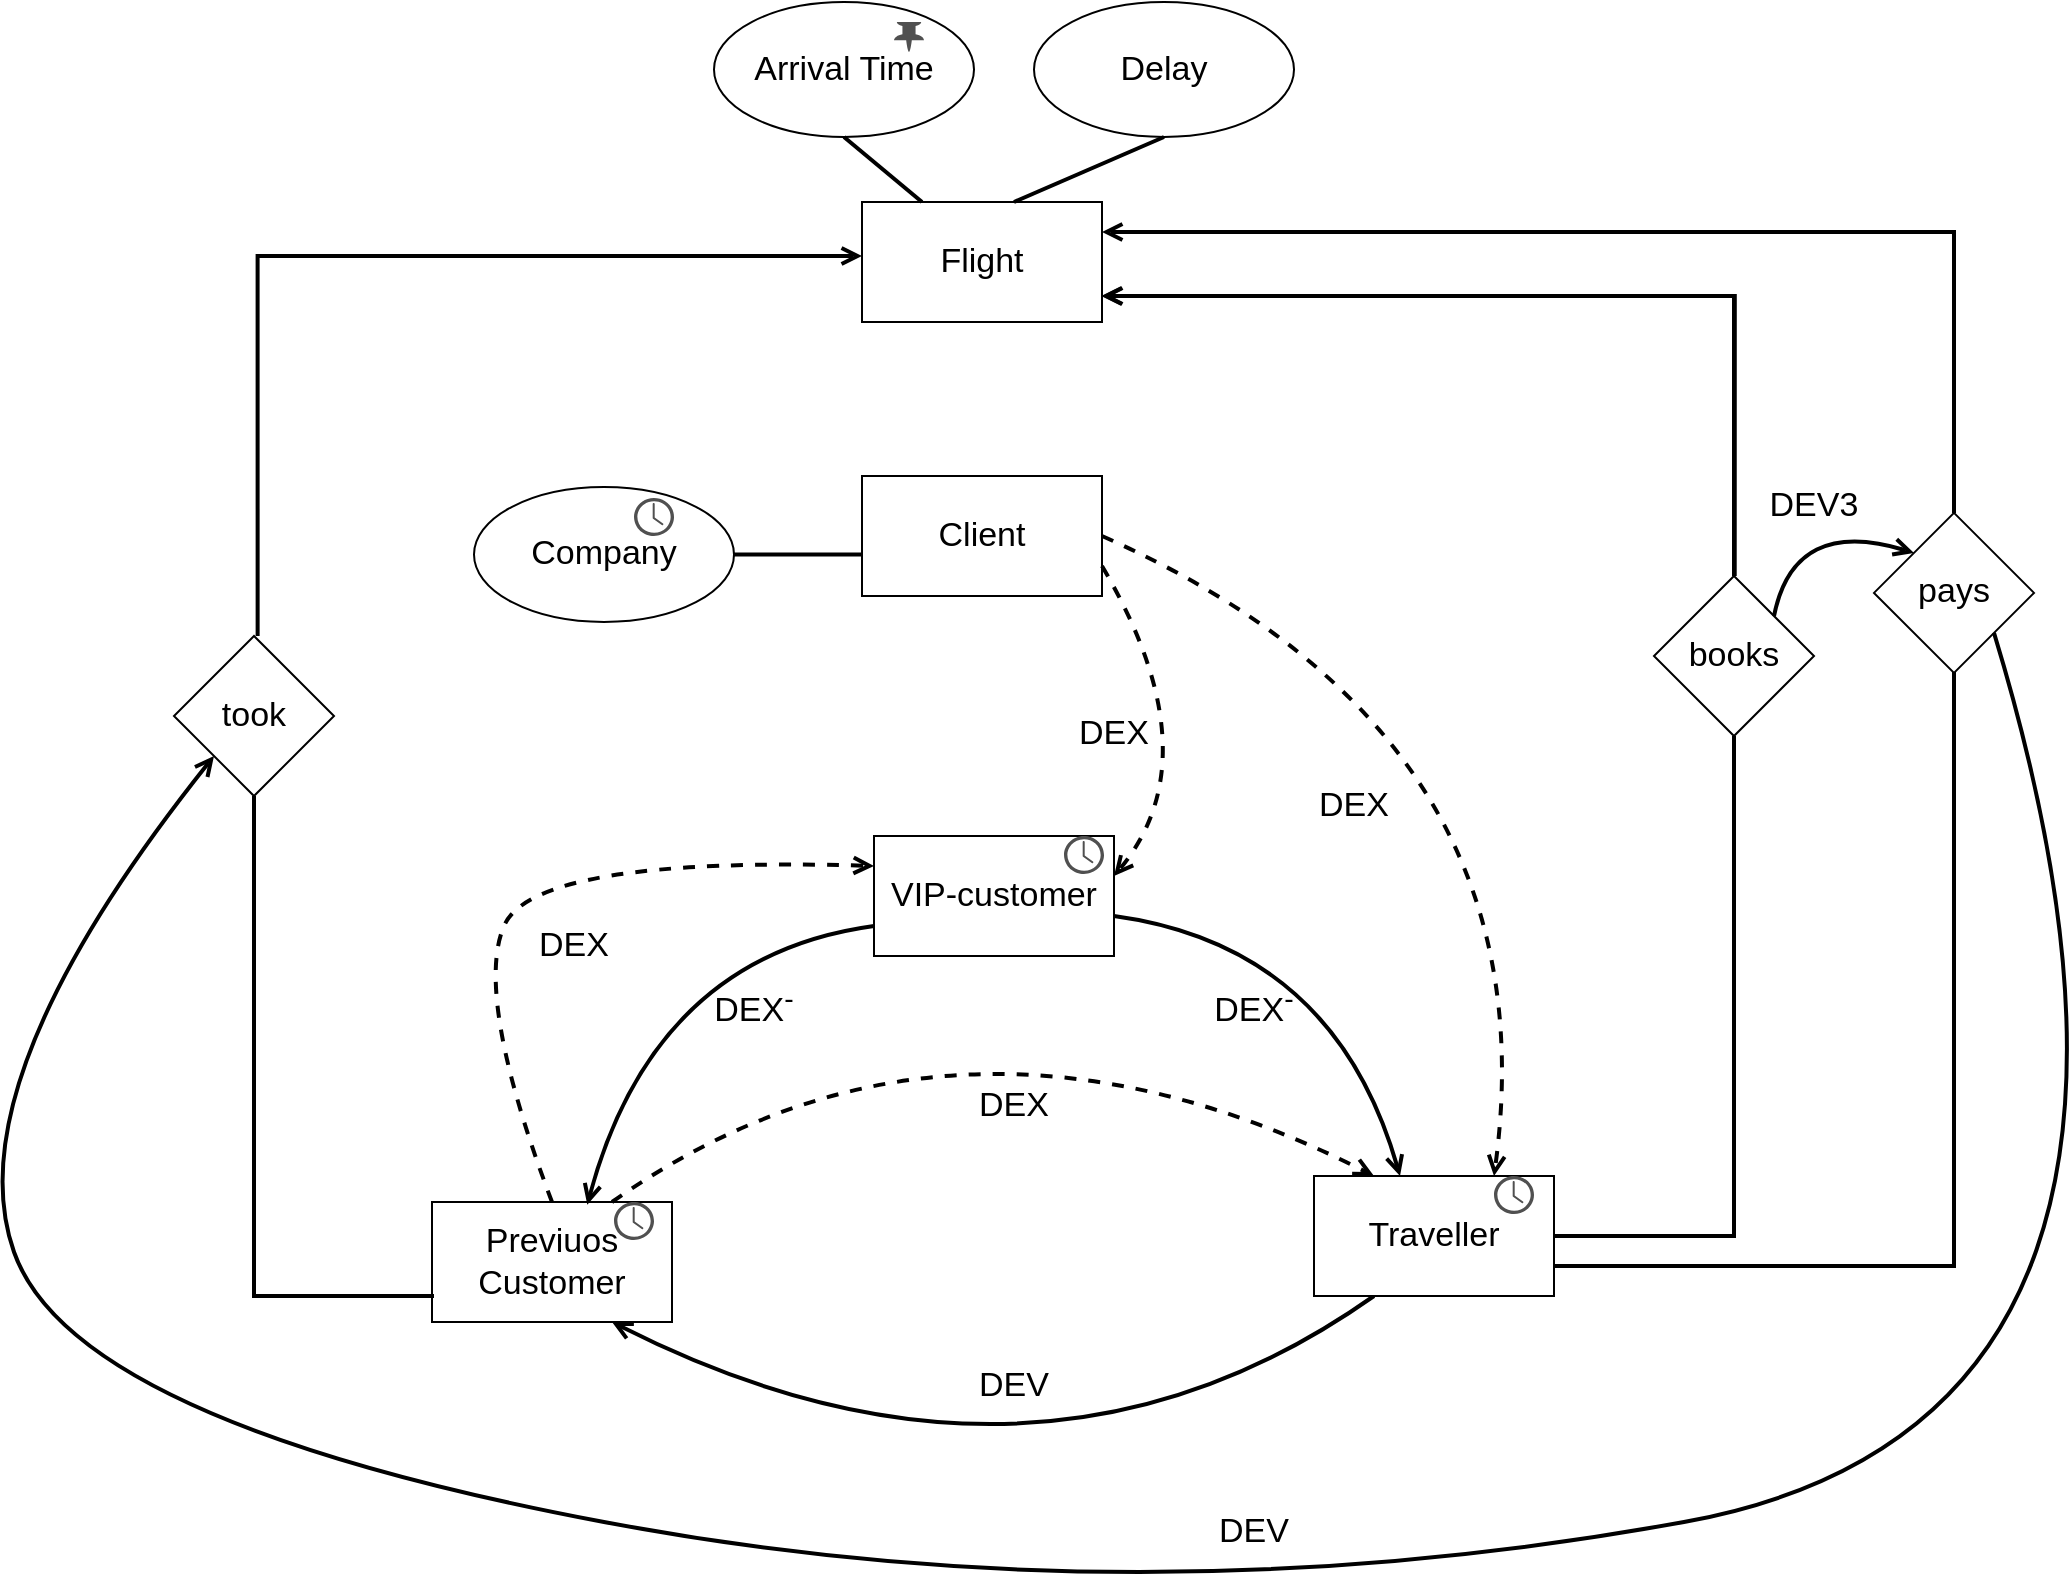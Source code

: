 <mxfile version="17.4.2" type="device"><diagram id="2xkF8qhhdji4Mc72SS2a" name="Page-1"><mxGraphModel dx="1203" dy="829" grid="1" gridSize="10" guides="1" tooltips="1" connect="1" arrows="1" fold="1" page="1" pageScale="1" pageWidth="1169" pageHeight="827" math="0" shadow="0"><root><mxCell id="0"/><mxCell id="1" parent="0"/><mxCell id="LQK9AkGPc2E19YDACD4_-1" value="&lt;font style=&quot;font-size: 17px&quot;&gt;Flight&lt;/font&gt;" style="rounded=0;whiteSpace=wrap;html=1;" vertex="1" parent="1"><mxGeometry x="474" y="110" width="120" height="60" as="geometry"/></mxCell><mxCell id="LQK9AkGPc2E19YDACD4_-2" value="&lt;font style=&quot;font-size: 17px&quot;&gt;Client&lt;/font&gt;" style="rounded=0;whiteSpace=wrap;html=1;" vertex="1" parent="1"><mxGeometry x="474" y="247" width="120" height="60" as="geometry"/></mxCell><mxCell id="LQK9AkGPc2E19YDACD4_-10" value="" style="group" vertex="1" connectable="0" parent="1"><mxGeometry x="480" y="427" width="120" height="60" as="geometry"/></mxCell><mxCell id="LQK9AkGPc2E19YDACD4_-5" value="VIP-customer" style="rounded=0;whiteSpace=wrap;html=1;fontSize=17;" vertex="1" parent="LQK9AkGPc2E19YDACD4_-10"><mxGeometry width="120" height="60" as="geometry"/></mxCell><mxCell id="LQK9AkGPc2E19YDACD4_-8" value="" style="sketch=0;pointerEvents=1;shadow=0;dashed=0;html=1;strokeColor=none;fillColor=#505050;labelPosition=center;verticalLabelPosition=bottom;verticalAlign=top;outlineConnect=0;align=center;shape=mxgraph.office.concepts.clock;fontSize=17;" vertex="1" parent="LQK9AkGPc2E19YDACD4_-10"><mxGeometry x="95" width="20" height="19" as="geometry"/></mxCell><mxCell id="LQK9AkGPc2E19YDACD4_-11" value="" style="curved=1;endArrow=open;html=1;rounded=0;fontSize=17;entryX=0.75;entryY=0;entryDx=0;entryDy=0;exitX=1;exitY=0.5;exitDx=0;exitDy=0;dashed=1;endFill=0;strokeWidth=2;" edge="1" parent="1" source="LQK9AkGPc2E19YDACD4_-2" target="LQK9AkGPc2E19YDACD4_-4"><mxGeometry width="50" height="50" relative="1" as="geometry"><mxPoint x="370" y="437" as="sourcePoint"/><mxPoint x="560" y="367" as="targetPoint"/><Array as="points"><mxPoint x="820" y="377"/></Array></mxGeometry></mxCell><mxCell id="LQK9AkGPc2E19YDACD4_-12" value="DEX" style="text;html=1;strokeColor=none;fillColor=none;align=center;verticalAlign=middle;whiteSpace=wrap;rounded=0;fontSize=17;" vertex="1" parent="1"><mxGeometry x="690" y="397" width="60" height="30" as="geometry"/></mxCell><mxCell id="LQK9AkGPc2E19YDACD4_-13" value="" style="curved=1;endArrow=open;html=1;rounded=0;fontSize=17;exitX=1;exitY=0.75;exitDx=0;exitDy=0;dashed=1;endFill=0;strokeWidth=2;" edge="1" parent="1" source="LQK9AkGPc2E19YDACD4_-2"><mxGeometry width="50" height="50" relative="1" as="geometry"><mxPoint x="540" y="450" as="sourcePoint"/><mxPoint x="600" y="447" as="targetPoint"/><Array as="points"><mxPoint x="650" y="387"/></Array></mxGeometry></mxCell><mxCell id="LQK9AkGPc2E19YDACD4_-14" value="DEX" style="text;html=1;strokeColor=none;fillColor=none;align=center;verticalAlign=middle;whiteSpace=wrap;rounded=0;fontSize=17;" vertex="1" parent="1"><mxGeometry x="570" y="361" width="60" height="30" as="geometry"/></mxCell><mxCell id="LQK9AkGPc2E19YDACD4_-15" value="" style="curved=1;endArrow=open;html=1;rounded=0;fontSize=17;entryX=0.75;entryY=1;entryDx=0;entryDy=0;exitX=0.25;exitY=1;exitDx=0;exitDy=0;endFill=0;strokeWidth=2;" edge="1" parent="1" source="LQK9AkGPc2E19YDACD4_-4" target="LQK9AkGPc2E19YDACD4_-6"><mxGeometry width="50" height="50" relative="1" as="geometry"><mxPoint x="480" y="527" as="sourcePoint"/><mxPoint x="660" y="800" as="targetPoint"/><Array as="points"><mxPoint x="560" y="777"/></Array></mxGeometry></mxCell><mxCell id="LQK9AkGPc2E19YDACD4_-16" value="DEV" style="text;html=1;strokeColor=none;fillColor=none;align=center;verticalAlign=middle;whiteSpace=wrap;rounded=0;fontSize=17;" vertex="1" parent="1"><mxGeometry x="520" y="687" width="60" height="30" as="geometry"/></mxCell><mxCell id="LQK9AkGPc2E19YDACD4_-17" value="" style="group" vertex="1" connectable="0" parent="1"><mxGeometry x="700" y="597" width="120" height="60" as="geometry"/></mxCell><mxCell id="LQK9AkGPc2E19YDACD4_-4" value="Traveller" style="rounded=0;whiteSpace=wrap;html=1;fontSize=17;" vertex="1" parent="LQK9AkGPc2E19YDACD4_-17"><mxGeometry width="120" height="60" as="geometry"/></mxCell><mxCell id="LQK9AkGPc2E19YDACD4_-9" value="" style="sketch=0;pointerEvents=1;shadow=0;dashed=0;html=1;strokeColor=none;fillColor=#505050;labelPosition=center;verticalLabelPosition=bottom;verticalAlign=top;outlineConnect=0;align=center;shape=mxgraph.office.concepts.clock;fontSize=17;" vertex="1" parent="LQK9AkGPc2E19YDACD4_-17"><mxGeometry x="90" width="20" height="19" as="geometry"/></mxCell><mxCell id="LQK9AkGPc2E19YDACD4_-18" value="" style="group" vertex="1" connectable="0" parent="1"><mxGeometry x="259" y="610" width="120" height="60" as="geometry"/></mxCell><mxCell id="LQK9AkGPc2E19YDACD4_-6" value="Previuos Customer" style="rounded=0;whiteSpace=wrap;html=1;fontSize=17;" vertex="1" parent="LQK9AkGPc2E19YDACD4_-18"><mxGeometry width="120" height="60" as="geometry"/></mxCell><mxCell id="LQK9AkGPc2E19YDACD4_-7" value="" style="sketch=0;pointerEvents=1;shadow=0;dashed=0;html=1;strokeColor=none;fillColor=#505050;labelPosition=center;verticalLabelPosition=bottom;verticalAlign=top;outlineConnect=0;align=center;shape=mxgraph.office.concepts.clock;fontSize=17;" vertex="1" parent="LQK9AkGPc2E19YDACD4_-18"><mxGeometry x="91" width="20" height="19" as="geometry"/></mxCell><mxCell id="LQK9AkGPc2E19YDACD4_-19" value="" style="curved=1;endArrow=open;html=1;rounded=0;fontSize=17;entryX=0.25;entryY=0;entryDx=0;entryDy=0;exitX=0.75;exitY=0;exitDx=0;exitDy=0;dashed=1;endFill=0;strokeWidth=2;" edge="1" parent="1" source="LQK9AkGPc2E19YDACD4_-6" target="LQK9AkGPc2E19YDACD4_-4"><mxGeometry width="50" height="50" relative="1" as="geometry"><mxPoint x="319.5" y="610" as="sourcePoint"/><mxPoint x="760.5" y="597" as="targetPoint"/><Array as="points"><mxPoint x="519.5" y="490"/></Array></mxGeometry></mxCell><mxCell id="LQK9AkGPc2E19YDACD4_-20" value="DEX" style="text;html=1;strokeColor=none;fillColor=none;align=center;verticalAlign=middle;whiteSpace=wrap;rounded=0;fontSize=17;" vertex="1" parent="1"><mxGeometry x="520" y="547" width="60" height="30" as="geometry"/></mxCell><mxCell id="LQK9AkGPc2E19YDACD4_-21" value="" style="curved=1;endArrow=open;html=1;rounded=0;fontSize=17;exitX=0.5;exitY=0;exitDx=0;exitDy=0;dashed=1;endFill=0;strokeWidth=2;entryX=0;entryY=0.25;entryDx=0;entryDy=0;" edge="1" parent="1" source="LQK9AkGPc2E19YDACD4_-6" target="LQK9AkGPc2E19YDACD4_-5"><mxGeometry width="50" height="50" relative="1" as="geometry"><mxPoint x="359.0" y="620" as="sourcePoint"/><mxPoint x="480" y="457" as="targetPoint"/><Array as="points"><mxPoint x="280" y="507"/><mxPoint x="310" y="437"/></Array></mxGeometry></mxCell><mxCell id="LQK9AkGPc2E19YDACD4_-22" value="DEX" style="text;html=1;strokeColor=none;fillColor=none;align=center;verticalAlign=middle;whiteSpace=wrap;rounded=0;fontSize=17;" vertex="1" parent="1"><mxGeometry x="300" y="467" width="60" height="30" as="geometry"/></mxCell><mxCell id="LQK9AkGPc2E19YDACD4_-23" value="" style="curved=1;endArrow=open;html=1;rounded=0;fontSize=17;exitX=0;exitY=0.75;exitDx=0;exitDy=0;endFill=0;strokeWidth=2;entryX=0.647;entryY=0.022;entryDx=0;entryDy=0;entryPerimeter=0;" edge="1" parent="1" source="LQK9AkGPc2E19YDACD4_-5" target="LQK9AkGPc2E19YDACD4_-6"><mxGeometry width="50" height="50" relative="1" as="geometry"><mxPoint x="359" y="620" as="sourcePoint"/><mxPoint x="340" y="607" as="targetPoint"/><Array as="points"><mxPoint x="370" y="487"/></Array></mxGeometry></mxCell><mxCell id="LQK9AkGPc2E19YDACD4_-24" value="DEX&lt;sup&gt;-&lt;/sup&gt;" style="text;html=1;strokeColor=none;fillColor=none;align=center;verticalAlign=middle;whiteSpace=wrap;rounded=0;fontSize=17;" vertex="1" parent="1"><mxGeometry x="390" y="497" width="60" height="30" as="geometry"/></mxCell><mxCell id="LQK9AkGPc2E19YDACD4_-26" value="" style="curved=1;endArrow=open;html=1;rounded=0;fontSize=17;exitX=0;exitY=0.75;exitDx=0;exitDy=0;endFill=0;strokeWidth=2;" edge="1" parent="1"><mxGeometry width="50" height="50" relative="1" as="geometry"><mxPoint x="600.0" y="467" as="sourcePoint"/><mxPoint x="743" y="597" as="targetPoint"/><Array as="points"><mxPoint x="710.0" y="482"/></Array></mxGeometry></mxCell><mxCell id="LQK9AkGPc2E19YDACD4_-27" value="DEX&lt;sup&gt;-&lt;/sup&gt;" style="text;html=1;strokeColor=none;fillColor=none;align=center;verticalAlign=middle;whiteSpace=wrap;rounded=0;fontSize=17;" vertex="1" parent="1"><mxGeometry x="640" y="497" width="60" height="30" as="geometry"/></mxCell><mxCell id="LQK9AkGPc2E19YDACD4_-29" value="" style="endArrow=none;html=1;rounded=0;fontSize=17;strokeWidth=2;exitX=1;exitY=0.5;exitDx=0;exitDy=0;" edge="1" parent="1" source="LQK9AkGPc2E19YDACD4_-4"><mxGeometry width="50" height="50" relative="1" as="geometry"><mxPoint x="510" y="357" as="sourcePoint"/><mxPoint x="910" y="377" as="targetPoint"/><Array as="points"><mxPoint x="910" y="627"/></Array></mxGeometry></mxCell><mxCell id="LQK9AkGPc2E19YDACD4_-33" style="edgeStyle=orthogonalEdgeStyle;rounded=0;orthogonalLoop=1;jettySize=auto;html=1;exitX=0.5;exitY=0;exitDx=0;exitDy=0;fontSize=17;endArrow=open;endFill=0;strokeWidth=2;entryX=0.997;entryY=0.776;entryDx=0;entryDy=0;entryPerimeter=0;" edge="1" parent="1" source="LQK9AkGPc2E19YDACD4_-30" target="LQK9AkGPc2E19YDACD4_-1"><mxGeometry relative="1" as="geometry"><mxPoint x="630" y="157" as="targetPoint"/><Array as="points"><mxPoint x="910" y="157"/><mxPoint x="594" y="157"/></Array></mxGeometry></mxCell><mxCell id="LQK9AkGPc2E19YDACD4_-30" value="books" style="rhombus;whiteSpace=wrap;html=1;fontSize=17;" vertex="1" parent="1"><mxGeometry x="870" y="297" width="80" height="80" as="geometry"/></mxCell><mxCell id="LQK9AkGPc2E19YDACD4_-34" value="" style="endArrow=none;html=1;rounded=0;fontSize=17;strokeWidth=2;exitX=1;exitY=0.75;exitDx=0;exitDy=0;" edge="1" parent="1" source="LQK9AkGPc2E19YDACD4_-4"><mxGeometry width="50" height="50" relative="1" as="geometry"><mxPoint x="936.47" y="595.44" as="sourcePoint"/><mxPoint x="1020" y="345" as="targetPoint"/><Array as="points"><mxPoint x="1020" y="642"/></Array></mxGeometry></mxCell><mxCell id="LQK9AkGPc2E19YDACD4_-35" style="edgeStyle=orthogonalEdgeStyle;rounded=0;orthogonalLoop=1;jettySize=auto;html=1;exitX=0.5;exitY=0;exitDx=0;exitDy=0;fontSize=17;endArrow=open;endFill=0;strokeWidth=2;entryX=1;entryY=0.25;entryDx=0;entryDy=0;" edge="1" parent="1" source="LQK9AkGPc2E19YDACD4_-36" target="LQK9AkGPc2E19YDACD4_-1"><mxGeometry relative="1" as="geometry"><mxPoint x="710.11" y="125.0" as="targetPoint"/><Array as="points"><mxPoint x="1020" y="125"/></Array></mxGeometry></mxCell><mxCell id="LQK9AkGPc2E19YDACD4_-36" value="pays" style="rhombus;whiteSpace=wrap;html=1;fontSize=17;" vertex="1" parent="1"><mxGeometry x="980" y="265.44" width="80" height="80" as="geometry"/></mxCell><mxCell id="LQK9AkGPc2E19YDACD4_-40" style="edgeStyle=orthogonalEdgeStyle;rounded=0;orthogonalLoop=1;jettySize=auto;html=1;exitX=0.5;exitY=0;exitDx=0;exitDy=0;fontSize=17;endArrow=open;endFill=0;strokeWidth=2;entryX=0.997;entryY=0.776;entryDx=0;entryDy=0;entryPerimeter=0;" edge="1" parent="1"><mxGeometry relative="1" as="geometry"><mxPoint x="594.0" y="156.56" as="targetPoint"/><mxPoint x="910.36" y="297" as="sourcePoint"/><Array as="points"><mxPoint x="910.36" y="157"/><mxPoint x="594.36" y="157"/></Array></mxGeometry></mxCell><mxCell id="LQK9AkGPc2E19YDACD4_-43" value="" style="endArrow=none;html=1;rounded=0;fontSize=17;strokeWidth=2;exitX=1;exitY=0.5;exitDx=0;exitDy=0;" edge="1" parent="1"><mxGeometry width="50" height="50" relative="1" as="geometry"><mxPoint x="260" y="657" as="sourcePoint"/><mxPoint x="170" y="407" as="targetPoint"/><Array as="points"><mxPoint x="170" y="657"/></Array></mxGeometry></mxCell><mxCell id="LQK9AkGPc2E19YDACD4_-44" value="took" style="rhombus;whiteSpace=wrap;html=1;fontSize=17;flipH=1;" vertex="1" parent="1"><mxGeometry x="130" y="327" width="80" height="80" as="geometry"/></mxCell><mxCell id="LQK9AkGPc2E19YDACD4_-45" style="edgeStyle=orthogonalEdgeStyle;rounded=0;orthogonalLoop=1;jettySize=auto;html=1;exitX=0.5;exitY=0;exitDx=0;exitDy=0;fontSize=17;endArrow=open;endFill=0;strokeWidth=2;" edge="1" parent="1"><mxGeometry relative="1" as="geometry"><mxPoint x="474" y="137" as="targetPoint"/><mxPoint x="171.82" y="327" as="sourcePoint"/><Array as="points"><mxPoint x="172" y="137"/><mxPoint x="474" y="137"/></Array></mxGeometry></mxCell><mxCell id="LQK9AkGPc2E19YDACD4_-46" value="" style="curved=1;endArrow=open;html=1;rounded=0;fontSize=17;exitX=1;exitY=0;exitDx=0;exitDy=0;endFill=0;strokeWidth=2;entryX=0;entryY=0;entryDx=0;entryDy=0;" edge="1" parent="1" source="LQK9AkGPc2E19YDACD4_-30" target="LQK9AkGPc2E19YDACD4_-36"><mxGeometry width="50" height="50" relative="1" as="geometry"><mxPoint x="860.0" y="296" as="sourcePoint"/><mxPoint x="1003" y="426" as="targetPoint"/><Array as="points"><mxPoint x="940" y="267"/></Array></mxGeometry></mxCell><mxCell id="LQK9AkGPc2E19YDACD4_-47" value="DEV3" style="text;html=1;strokeColor=none;fillColor=none;align=center;verticalAlign=middle;whiteSpace=wrap;rounded=0;fontSize=17;" vertex="1" parent="1"><mxGeometry x="920" y="247" width="60" height="30" as="geometry"/></mxCell><mxCell id="LQK9AkGPc2E19YDACD4_-49" value="" style="curved=1;endArrow=open;html=1;rounded=0;fontSize=17;exitX=1;exitY=1;exitDx=0;exitDy=0;endFill=0;strokeWidth=2;entryX=0;entryY=1;entryDx=0;entryDy=0;" edge="1" parent="1" source="LQK9AkGPc2E19YDACD4_-36" target="LQK9AkGPc2E19YDACD4_-44"><mxGeometry width="50" height="50" relative="1" as="geometry"><mxPoint x="1140" y="397" as="sourcePoint"/><mxPoint x="70" y="420" as="targetPoint"/><Array as="points"><mxPoint x="1160" y="720"/><mxPoint x="610" y="820"/><mxPoint x="80" y="720"/><mxPoint x="20" y="550"/></Array></mxGeometry></mxCell><mxCell id="LQK9AkGPc2E19YDACD4_-50" value="DEV" style="text;html=1;strokeColor=none;fillColor=none;align=center;verticalAlign=middle;whiteSpace=wrap;rounded=0;fontSize=17;" vertex="1" parent="1"><mxGeometry x="640" y="760" width="60" height="30" as="geometry"/></mxCell><mxCell id="LQK9AkGPc2E19YDACD4_-54" style="edgeStyle=orthogonalEdgeStyle;rounded=0;orthogonalLoop=1;jettySize=auto;html=1;exitX=1;exitY=0.5;exitDx=0;exitDy=0;entryX=-0.004;entryY=0.654;entryDx=0;entryDy=0;entryPerimeter=0;fontSize=17;endArrow=none;endFill=0;strokeWidth=2;" edge="1" parent="1" source="LQK9AkGPc2E19YDACD4_-52" target="LQK9AkGPc2E19YDACD4_-2"><mxGeometry relative="1" as="geometry"/></mxCell><mxCell id="LQK9AkGPc2E19YDACD4_-52" value="Company" style="ellipse;whiteSpace=wrap;html=1;fontSize=17;" vertex="1" parent="1"><mxGeometry x="280" y="252.5" width="130" height="67.5" as="geometry"/></mxCell><mxCell id="LQK9AkGPc2E19YDACD4_-53" value="" style="sketch=0;pointerEvents=1;shadow=0;dashed=0;html=1;strokeColor=none;fillColor=#505050;labelPosition=center;verticalLabelPosition=bottom;verticalAlign=top;outlineConnect=0;align=center;shape=mxgraph.office.concepts.clock;fontSize=17;" vertex="1" parent="1"><mxGeometry x="360" y="258" width="20" height="19" as="geometry"/></mxCell><mxCell id="LQK9AkGPc2E19YDACD4_-55" value="Arrival Time" style="ellipse;whiteSpace=wrap;html=1;fontSize=17;" vertex="1" parent="1"><mxGeometry x="400" y="10" width="130" height="67.5" as="geometry"/></mxCell><mxCell id="LQK9AkGPc2E19YDACD4_-60" value="" style="sketch=0;pointerEvents=1;shadow=0;dashed=0;html=1;strokeColor=none;fillColor=#505050;labelPosition=center;verticalLabelPosition=bottom;verticalAlign=top;outlineConnect=0;align=center;shape=mxgraph.office.concepts.pin;fontSize=17;" vertex="1" parent="1"><mxGeometry x="490" y="20" width="15" height="15" as="geometry"/></mxCell><mxCell id="LQK9AkGPc2E19YDACD4_-62" value="" style="endArrow=none;html=1;rounded=0;fontSize=17;strokeWidth=2;entryX=0.5;entryY=1;entryDx=0;entryDy=0;exitX=0.25;exitY=0;exitDx=0;exitDy=0;" edge="1" parent="1" source="LQK9AkGPc2E19YDACD4_-1" target="LQK9AkGPc2E19YDACD4_-55"><mxGeometry width="50" height="50" relative="1" as="geometry"><mxPoint x="550" y="150" as="sourcePoint"/><mxPoint x="600" y="100" as="targetPoint"/></mxGeometry></mxCell><mxCell id="LQK9AkGPc2E19YDACD4_-63" value="Delay" style="ellipse;whiteSpace=wrap;html=1;fontSize=17;" vertex="1" parent="1"><mxGeometry x="560" y="10" width="130" height="67.5" as="geometry"/></mxCell><mxCell id="LQK9AkGPc2E19YDACD4_-65" value="" style="endArrow=none;html=1;rounded=0;fontSize=17;strokeWidth=2;entryX=0.5;entryY=1;entryDx=0;entryDy=0;" edge="1" parent="1" target="LQK9AkGPc2E19YDACD4_-63"><mxGeometry width="50" height="50" relative="1" as="geometry"><mxPoint x="550" y="110" as="sourcePoint"/><mxPoint x="475" y="87.5" as="targetPoint"/><Array as="points"/></mxGeometry></mxCell></root></mxGraphModel></diagram></mxfile>